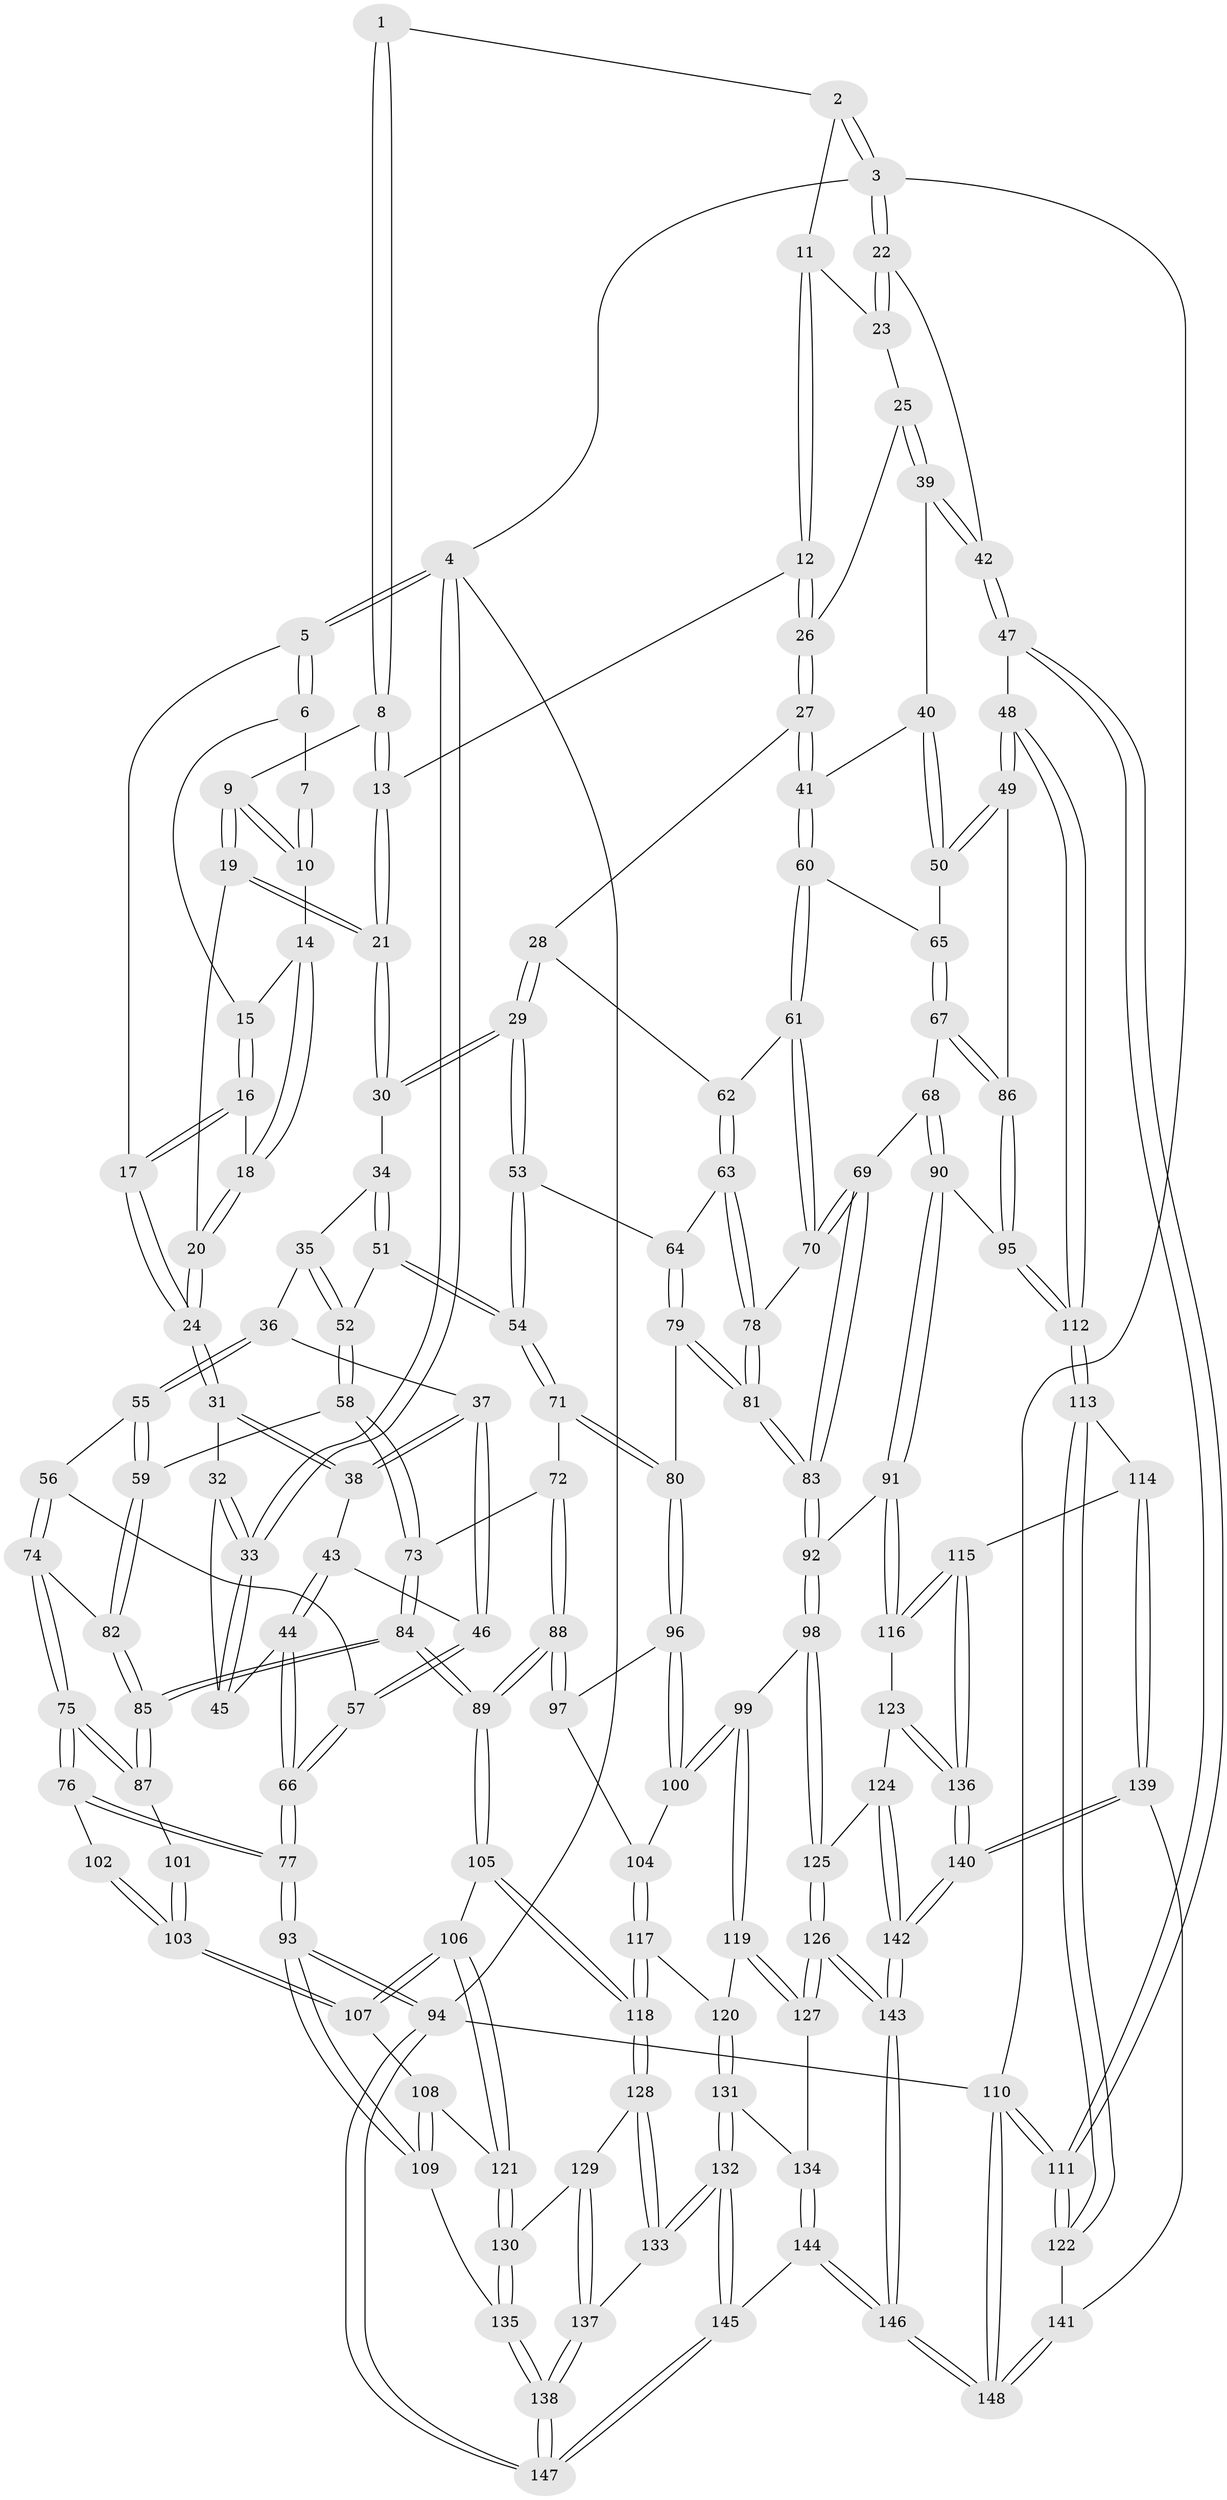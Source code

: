 // coarse degree distribution, {4: 0.6351351351351351, 3: 0.2702702702702703, 2: 0.05405405405405406, 5: 0.02702702702702703, 6: 0.013513513513513514}
// Generated by graph-tools (version 1.1) at 2025/38/03/04/25 23:38:25]
// undirected, 148 vertices, 367 edges
graph export_dot {
  node [color=gray90,style=filled];
  1 [pos="+0.4780573975589894+0"];
  2 [pos="+0.706640633810854+0"];
  3 [pos="+1+0"];
  4 [pos="+0+0"];
  5 [pos="+0+0"];
  6 [pos="+0.1764166568180258+0"];
  7 [pos="+0.35837712193998317+0"];
  8 [pos="+0.4934617106121929+0"];
  9 [pos="+0.42260085369728423+0.10352826414243368"];
  10 [pos="+0.3938482639914691+0.05711575823301755"];
  11 [pos="+0.6953873341176815+0.07341989355150629"];
  12 [pos="+0.653544069524379+0.1151569876057406"];
  13 [pos="+0.5862886991521971+0.12396923900557884"];
  14 [pos="+0.29484640280928387+0.022566800824674535"];
  15 [pos="+0.26526638313421774+0"];
  16 [pos="+0.2480472863170281+0.10120695480335731"];
  17 [pos="+0.16986492599498967+0.16061082477894129"];
  18 [pos="+0.34763266119701053+0.147659084772236"];
  19 [pos="+0.4285469424563018+0.1799790671076992"];
  20 [pos="+0.3504777772809753+0.15092154387982226"];
  21 [pos="+0.45450284475350716+0.21060315255151976"];
  22 [pos="+1+0"];
  23 [pos="+0.8769686490868915+0.11967759167970417"];
  24 [pos="+0.17295194239417463+0.21499337012878714"];
  25 [pos="+0.8654197707160622+0.23126047011220716"];
  26 [pos="+0.6941933919502483+0.22259057454254594"];
  27 [pos="+0.6784763361354038+0.3190955637366728"];
  28 [pos="+0.6010589783978102+0.3521674413637506"];
  29 [pos="+0.5893795849547866+0.3525712435377358"];
  30 [pos="+0.45198492404136165+0.24342531411904902"];
  31 [pos="+0.16943131746721415+0.2258017145165512"];
  32 [pos="+0.0884878476977338+0.1991295659923198"];
  33 [pos="+0+0"];
  34 [pos="+0.39447408517692206+0.3049838130650048"];
  35 [pos="+0.364782127737993+0.31446913150308736"];
  36 [pos="+0.2582251503601421+0.3285457420518553"];
  37 [pos="+0.1777228503096664+0.26131914055417255"];
  38 [pos="+0.1708284573162292+0.24866781987373252"];
  39 [pos="+0.8808881327415681+0.28477615919027127"];
  40 [pos="+0.8675828531731222+0.3076287867598445"];
  41 [pos="+0.7940211220165486+0.37503193510707905"];
  42 [pos="+1+0.31953661218649015"];
  43 [pos="+0.07273427561241945+0.2800378468416122"];
  44 [pos="+0+0.3587848931016528"];
  45 [pos="+0+0.29953212016712766"];
  46 [pos="+0.08253810072679525+0.412188407216762"];
  47 [pos="+1+0.5772761864117505"];
  48 [pos="+1+0.5776119208162368"];
  49 [pos="+1+0.5665581722354477"];
  50 [pos="+0.9908834185318511+0.4937390856475286"];
  51 [pos="+0.4244401000800982+0.419393365810369"];
  52 [pos="+0.33258920597409664+0.4630550854335065"];
  53 [pos="+0.5449438202829121+0.4559034856534281"];
  54 [pos="+0.46918079086665415+0.5128998795238771"];
  55 [pos="+0.22079375573156415+0.45982747643602195"];
  56 [pos="+0.12285327313295004+0.44592676475792636"];
  57 [pos="+0.06962173829692013+0.43469845392581485"];
  58 [pos="+0.29955804712060874+0.5180967444773572"];
  59 [pos="+0.24019090485603847+0.4987444250899838"];
  60 [pos="+0.7941465614001024+0.3886133506703381"];
  61 [pos="+0.7318207113304676+0.4756177886451247"];
  62 [pos="+0.6411319473503615+0.4151823475372472"];
  63 [pos="+0.6437191441138631+0.5089017244000629"];
  64 [pos="+0.6298071918418126+0.5109725892268813"];
  65 [pos="+0.8193728366299098+0.419316669976884"];
  66 [pos="+0+0.505542972125751"];
  67 [pos="+0.856845327635986+0.577788036175638"];
  68 [pos="+0.8164526743290809+0.5795865737171428"];
  69 [pos="+0.7861307638679037+0.5684369314689003"];
  70 [pos="+0.7221888697095902+0.5110518653671481"];
  71 [pos="+0.45653758361504143+0.5526648406821633"];
  72 [pos="+0.3485261718659094+0.54948811731593"];
  73 [pos="+0.30801820388190493+0.5245515654799856"];
  74 [pos="+0.1346342868042562+0.5529172370856852"];
  75 [pos="+0.04852680264837448+0.5798369656084844"];
  76 [pos="+0+0.5495107550668517"];
  77 [pos="+0+0.5120776411424145"];
  78 [pos="+0.6969004145281089+0.5215307134587268"];
  79 [pos="+0.5679424178026831+0.6079531138148132"];
  80 [pos="+0.4663335790054154+0.5707223643381442"];
  81 [pos="+0.6400058463162295+0.6775135676490869"];
  82 [pos="+0.21208573614390103+0.5401932317051817"];
  83 [pos="+0.6432498501981492+0.6845166318517104"];
  84 [pos="+0.22698685280903486+0.6965916257493682"];
  85 [pos="+0.1927782082107351+0.6683843855643388"];
  86 [pos="+0.8824560542396069+0.586629656728659"];
  87 [pos="+0.18685165041777455+0.6681898775757711"];
  88 [pos="+0.2847324703218797+0.7315650093532444"];
  89 [pos="+0.272750741230765+0.7419673345245021"];
  90 [pos="+0.7450152896945677+0.7102505482253568"];
  91 [pos="+0.6653434073744745+0.7300426028480466"];
  92 [pos="+0.6524249634269157+0.7286137896431486"];
  93 [pos="+0+0.8540794776623093"];
  94 [pos="+0+1"];
  95 [pos="+0.8333248749928542+0.7269422524054198"];
  96 [pos="+0.44651749413251285+0.6538357339707089"];
  97 [pos="+0.39680696631167695+0.6946232489156553"];
  98 [pos="+0.6455312393895751+0.7371082459639342"];
  99 [pos="+0.5691884552652721+0.7520845835579357"];
  100 [pos="+0.49887774307904814+0.7298300739422025"];
  101 [pos="+0.12291147377099364+0.7046166181170223"];
  102 [pos="+0+0.6384529715396724"];
  103 [pos="+0.08246968958635087+0.7648386536519471"];
  104 [pos="+0.4425587674063865+0.7833027126576146"];
  105 [pos="+0.272737550372026+0.7424094255667782"];
  106 [pos="+0.2725043472497906+0.7425353350141358"];
  107 [pos="+0.08192058767724937+0.7704156742009398"];
  108 [pos="+0.07982891044411354+0.7768413844097234"];
  109 [pos="+0+0.8589293460420077"];
  110 [pos="+1+1"];
  111 [pos="+1+0.9610413966525638"];
  112 [pos="+0.8783163085218819+0.7844854551081223"];
  113 [pos="+0.8751706536394799+0.8288225717376031"];
  114 [pos="+0.860787828454802+0.8395941688451549"];
  115 [pos="+0.8035596043553545+0.8388559591750525"];
  116 [pos="+0.7864410088540378+0.8365028524636303"];
  117 [pos="+0.43688424737944204+0.7998005748829004"];
  118 [pos="+0.2853403126297862+0.770350680407972"];
  119 [pos="+0.500030805036552+0.8397099117208636"];
  120 [pos="+0.44544459172705575+0.8201346652727136"];
  121 [pos="+0.13460452334666978+0.8368160977745028"];
  122 [pos="+1+0.8970769323651252"];
  123 [pos="+0.7486865102463484+0.8690625216230728"];
  124 [pos="+0.6751763199354672+0.88213959833514"];
  125 [pos="+0.6398407580192318+0.8658273848121051"];
  126 [pos="+0.595648575234795+0.9161203134455046"];
  127 [pos="+0.5268109979335662+0.9062481771671779"];
  128 [pos="+0.2941560203457411+0.8515811578275292"];
  129 [pos="+0.19149935262097598+0.8888878889613903"];
  130 [pos="+0.13416406524699842+0.8445401677854214"];
  131 [pos="+0.38388227880154935+0.9100200870556746"];
  132 [pos="+0.34070554450764623+0.9221233443903959"];
  133 [pos="+0.31200515800557027+0.8857278898778533"];
  134 [pos="+0.48423532793278035+0.9368207436374096"];
  135 [pos="+0.07417503949915473+0.9248756450549162"];
  136 [pos="+0.7603939738961508+0.9357197255794125"];
  137 [pos="+0.177489444331681+0.960870600160274"];
  138 [pos="+0.14131345217973532+1"];
  139 [pos="+0.8378632900102229+0.9337704403029455"];
  140 [pos="+0.7598345740677255+0.9767585141463669"];
  141 [pos="+0.8835826378643808+0.9761801052825094"];
  142 [pos="+0.7555555757350222+0.981219887314662"];
  143 [pos="+0.6731393678534359+1"];
  144 [pos="+0.47164733856952584+1"];
  145 [pos="+0.28656366110531395+1"];
  146 [pos="+0.6708412547009737+1"];
  147 [pos="+0.1944479981117398+1"];
  148 [pos="+0.9584173131047059+1"];
  1 -- 2;
  1 -- 8;
  1 -- 8;
  2 -- 3;
  2 -- 3;
  2 -- 11;
  3 -- 4;
  3 -- 22;
  3 -- 22;
  3 -- 110;
  4 -- 5;
  4 -- 5;
  4 -- 33;
  4 -- 33;
  4 -- 94;
  5 -- 6;
  5 -- 6;
  5 -- 17;
  6 -- 7;
  6 -- 15;
  7 -- 10;
  7 -- 10;
  8 -- 9;
  8 -- 13;
  8 -- 13;
  9 -- 10;
  9 -- 10;
  9 -- 19;
  9 -- 19;
  10 -- 14;
  11 -- 12;
  11 -- 12;
  11 -- 23;
  12 -- 13;
  12 -- 26;
  12 -- 26;
  13 -- 21;
  13 -- 21;
  14 -- 15;
  14 -- 18;
  14 -- 18;
  15 -- 16;
  15 -- 16;
  16 -- 17;
  16 -- 17;
  16 -- 18;
  17 -- 24;
  17 -- 24;
  18 -- 20;
  18 -- 20;
  19 -- 20;
  19 -- 21;
  19 -- 21;
  20 -- 24;
  20 -- 24;
  21 -- 30;
  21 -- 30;
  22 -- 23;
  22 -- 23;
  22 -- 42;
  23 -- 25;
  24 -- 31;
  24 -- 31;
  25 -- 26;
  25 -- 39;
  25 -- 39;
  26 -- 27;
  26 -- 27;
  27 -- 28;
  27 -- 41;
  27 -- 41;
  28 -- 29;
  28 -- 29;
  28 -- 62;
  29 -- 30;
  29 -- 30;
  29 -- 53;
  29 -- 53;
  30 -- 34;
  31 -- 32;
  31 -- 38;
  31 -- 38;
  32 -- 33;
  32 -- 33;
  32 -- 45;
  33 -- 45;
  33 -- 45;
  34 -- 35;
  34 -- 51;
  34 -- 51;
  35 -- 36;
  35 -- 52;
  35 -- 52;
  36 -- 37;
  36 -- 55;
  36 -- 55;
  37 -- 38;
  37 -- 38;
  37 -- 46;
  37 -- 46;
  38 -- 43;
  39 -- 40;
  39 -- 42;
  39 -- 42;
  40 -- 41;
  40 -- 50;
  40 -- 50;
  41 -- 60;
  41 -- 60;
  42 -- 47;
  42 -- 47;
  43 -- 44;
  43 -- 44;
  43 -- 46;
  44 -- 45;
  44 -- 66;
  44 -- 66;
  46 -- 57;
  46 -- 57;
  47 -- 48;
  47 -- 111;
  47 -- 111;
  48 -- 49;
  48 -- 49;
  48 -- 112;
  48 -- 112;
  49 -- 50;
  49 -- 50;
  49 -- 86;
  50 -- 65;
  51 -- 52;
  51 -- 54;
  51 -- 54;
  52 -- 58;
  52 -- 58;
  53 -- 54;
  53 -- 54;
  53 -- 64;
  54 -- 71;
  54 -- 71;
  55 -- 56;
  55 -- 59;
  55 -- 59;
  56 -- 57;
  56 -- 74;
  56 -- 74;
  57 -- 66;
  57 -- 66;
  58 -- 59;
  58 -- 73;
  58 -- 73;
  59 -- 82;
  59 -- 82;
  60 -- 61;
  60 -- 61;
  60 -- 65;
  61 -- 62;
  61 -- 70;
  61 -- 70;
  62 -- 63;
  62 -- 63;
  63 -- 64;
  63 -- 78;
  63 -- 78;
  64 -- 79;
  64 -- 79;
  65 -- 67;
  65 -- 67;
  66 -- 77;
  66 -- 77;
  67 -- 68;
  67 -- 86;
  67 -- 86;
  68 -- 69;
  68 -- 90;
  68 -- 90;
  69 -- 70;
  69 -- 70;
  69 -- 83;
  69 -- 83;
  70 -- 78;
  71 -- 72;
  71 -- 80;
  71 -- 80;
  72 -- 73;
  72 -- 88;
  72 -- 88;
  73 -- 84;
  73 -- 84;
  74 -- 75;
  74 -- 75;
  74 -- 82;
  75 -- 76;
  75 -- 76;
  75 -- 87;
  75 -- 87;
  76 -- 77;
  76 -- 77;
  76 -- 102;
  77 -- 93;
  77 -- 93;
  78 -- 81;
  78 -- 81;
  79 -- 80;
  79 -- 81;
  79 -- 81;
  80 -- 96;
  80 -- 96;
  81 -- 83;
  81 -- 83;
  82 -- 85;
  82 -- 85;
  83 -- 92;
  83 -- 92;
  84 -- 85;
  84 -- 85;
  84 -- 89;
  84 -- 89;
  85 -- 87;
  85 -- 87;
  86 -- 95;
  86 -- 95;
  87 -- 101;
  88 -- 89;
  88 -- 89;
  88 -- 97;
  88 -- 97;
  89 -- 105;
  89 -- 105;
  90 -- 91;
  90 -- 91;
  90 -- 95;
  91 -- 92;
  91 -- 116;
  91 -- 116;
  92 -- 98;
  92 -- 98;
  93 -- 94;
  93 -- 94;
  93 -- 109;
  93 -- 109;
  94 -- 147;
  94 -- 147;
  94 -- 110;
  95 -- 112;
  95 -- 112;
  96 -- 97;
  96 -- 100;
  96 -- 100;
  97 -- 104;
  98 -- 99;
  98 -- 125;
  98 -- 125;
  99 -- 100;
  99 -- 100;
  99 -- 119;
  99 -- 119;
  100 -- 104;
  101 -- 103;
  101 -- 103;
  102 -- 103;
  102 -- 103;
  103 -- 107;
  103 -- 107;
  104 -- 117;
  104 -- 117;
  105 -- 106;
  105 -- 118;
  105 -- 118;
  106 -- 107;
  106 -- 107;
  106 -- 121;
  106 -- 121;
  107 -- 108;
  108 -- 109;
  108 -- 109;
  108 -- 121;
  109 -- 135;
  110 -- 111;
  110 -- 111;
  110 -- 148;
  110 -- 148;
  111 -- 122;
  111 -- 122;
  112 -- 113;
  112 -- 113;
  113 -- 114;
  113 -- 122;
  113 -- 122;
  114 -- 115;
  114 -- 139;
  114 -- 139;
  115 -- 116;
  115 -- 116;
  115 -- 136;
  115 -- 136;
  116 -- 123;
  117 -- 118;
  117 -- 118;
  117 -- 120;
  118 -- 128;
  118 -- 128;
  119 -- 120;
  119 -- 127;
  119 -- 127;
  120 -- 131;
  120 -- 131;
  121 -- 130;
  121 -- 130;
  122 -- 141;
  123 -- 124;
  123 -- 136;
  123 -- 136;
  124 -- 125;
  124 -- 142;
  124 -- 142;
  125 -- 126;
  125 -- 126;
  126 -- 127;
  126 -- 127;
  126 -- 143;
  126 -- 143;
  127 -- 134;
  128 -- 129;
  128 -- 133;
  128 -- 133;
  129 -- 130;
  129 -- 137;
  129 -- 137;
  130 -- 135;
  130 -- 135;
  131 -- 132;
  131 -- 132;
  131 -- 134;
  132 -- 133;
  132 -- 133;
  132 -- 145;
  132 -- 145;
  133 -- 137;
  134 -- 144;
  134 -- 144;
  135 -- 138;
  135 -- 138;
  136 -- 140;
  136 -- 140;
  137 -- 138;
  137 -- 138;
  138 -- 147;
  138 -- 147;
  139 -- 140;
  139 -- 140;
  139 -- 141;
  140 -- 142;
  140 -- 142;
  141 -- 148;
  141 -- 148;
  142 -- 143;
  142 -- 143;
  143 -- 146;
  143 -- 146;
  144 -- 145;
  144 -- 146;
  144 -- 146;
  145 -- 147;
  145 -- 147;
  146 -- 148;
  146 -- 148;
}
